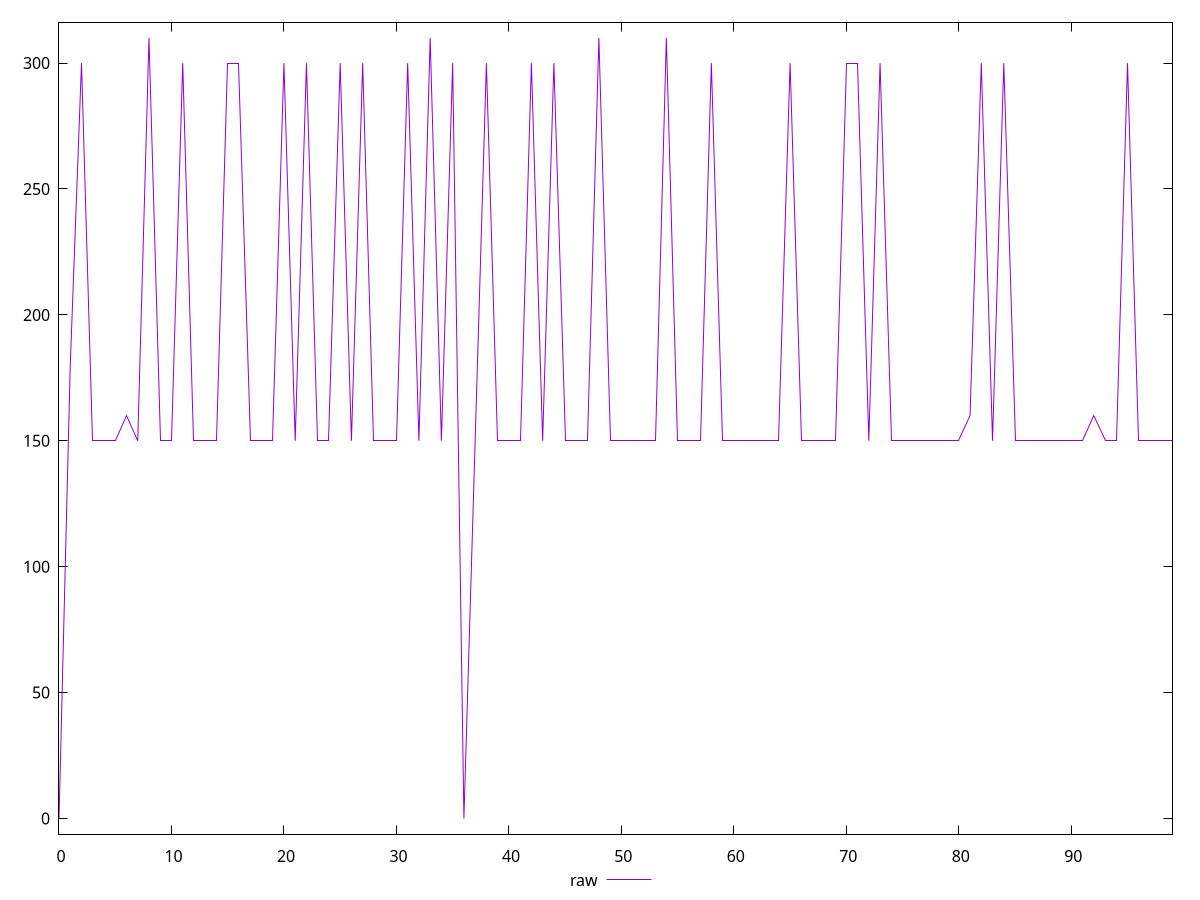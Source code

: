 reset

$raw <<EOF
0 0
1 180
2 300
3 150
4 150
5 150
6 160
7 150
8 310
9 150
10 150
11 300
12 150
13 150
14 150
15 300
16 300
17 150
18 150
19 150
20 300
21 150
22 300
23 150
24 150
25 300
26 150
27 300
28 150
29 150
30 150
31 300
32 150
33 310
34 150
35 300
36 0
37 150
38 300
39 150
40 150
41 150
42 300
43 150
44 300
45 150
46 150
47 150
48 310
49 150
50 150
51 150
52 150
53 150
54 310
55 150
56 150
57 150
58 300
59 150
60 150
61 150
62 150
63 150
64 150
65 300
66 150
67 150
68 150
69 150
70 300
71 300
72 150
73 300
74 150
75 150
76 150
77 150
78 150
79 150
80 150
81 160
82 300
83 150
84 300
85 150
86 150
87 150
88 150
89 150
90 150
91 150
92 160
93 150
94 150
95 300
96 150
97 150
98 150
99 150
EOF

set key outside below
set xrange [0:99]
set yrange [-6.2:316.2]
set trange [-6.2:316.2]
set terminal svg size 640, 500 enhanced background rgb 'white'
set output "report_00019_2021-02-10T18-14-37.922Z//offscreen-images/samples/pages+cached/raw/values.svg"

plot $raw title "raw" with line

reset

